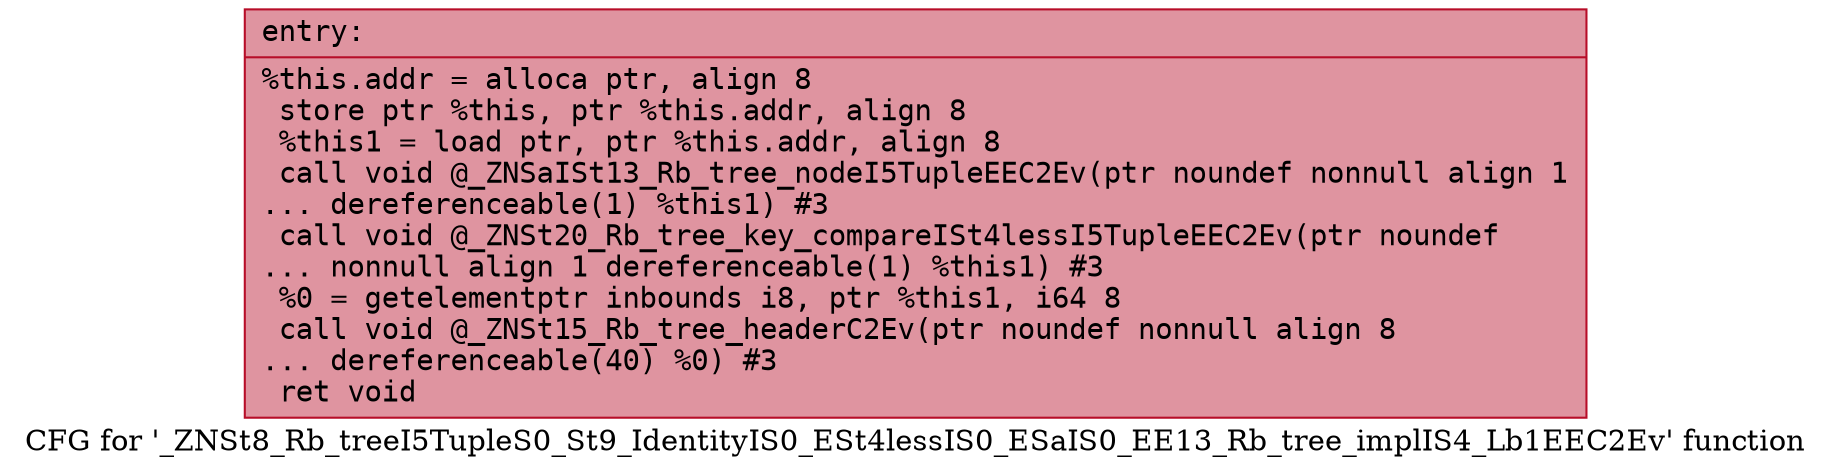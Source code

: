 digraph "CFG for '_ZNSt8_Rb_treeI5TupleS0_St9_IdentityIS0_ESt4lessIS0_ESaIS0_EE13_Rb_tree_implIS4_Lb1EEC2Ev' function" {
	label="CFG for '_ZNSt8_Rb_treeI5TupleS0_St9_IdentityIS0_ESt4lessIS0_ESaIS0_EE13_Rb_tree_implIS4_Lb1EEC2Ev' function";

	Node0x55dab47c5bf0 [shape=record,color="#b70d28ff", style=filled, fillcolor="#b70d2870" fontname="Courier",label="{entry:\l|  %this.addr = alloca ptr, align 8\l  store ptr %this, ptr %this.addr, align 8\l  %this1 = load ptr, ptr %this.addr, align 8\l  call void @_ZNSaISt13_Rb_tree_nodeI5TupleEEC2Ev(ptr noundef nonnull align 1\l... dereferenceable(1) %this1) #3\l  call void @_ZNSt20_Rb_tree_key_compareISt4lessI5TupleEEC2Ev(ptr noundef\l... nonnull align 1 dereferenceable(1) %this1) #3\l  %0 = getelementptr inbounds i8, ptr %this1, i64 8\l  call void @_ZNSt15_Rb_tree_headerC2Ev(ptr noundef nonnull align 8\l... dereferenceable(40) %0) #3\l  ret void\l}"];
}
